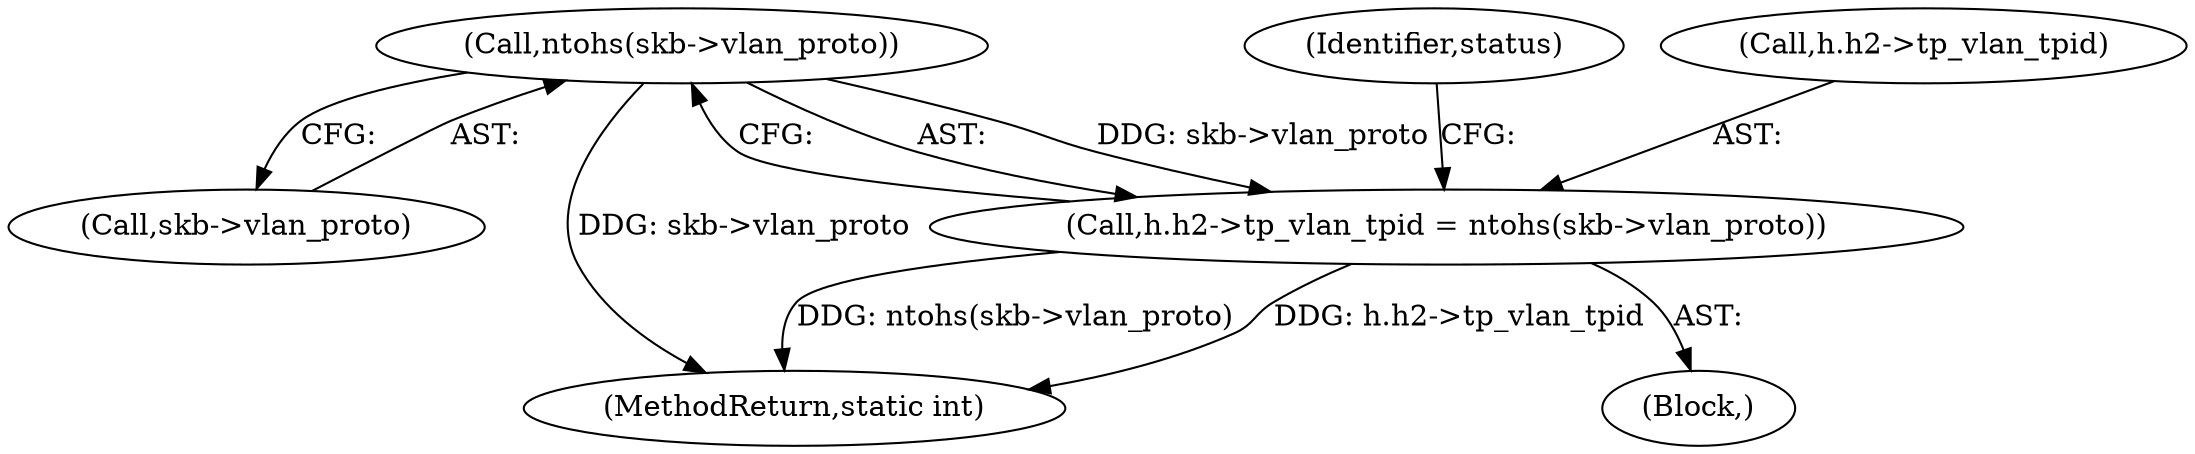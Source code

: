 digraph "0_linux_edbd58be15a957f6a760c4a514cd475217eb97fd@pointer" {
"1000716" [label="(Call,ntohs(skb->vlan_proto))"];
"1000710" [label="(Call,h.h2->tp_vlan_tpid = ntohs(skb->vlan_proto))"];
"1000721" [label="(Identifier,status)"];
"1000701" [label="(Block,)"];
"1000717" [label="(Call,skb->vlan_proto)"];
"1000711" [label="(Call,h.h2->tp_vlan_tpid)"];
"1001022" [label="(MethodReturn,static int)"];
"1000710" [label="(Call,h.h2->tp_vlan_tpid = ntohs(skb->vlan_proto))"];
"1000716" [label="(Call,ntohs(skb->vlan_proto))"];
"1000716" -> "1000710"  [label="AST: "];
"1000716" -> "1000717"  [label="CFG: "];
"1000717" -> "1000716"  [label="AST: "];
"1000710" -> "1000716"  [label="CFG: "];
"1000716" -> "1001022"  [label="DDG: skb->vlan_proto"];
"1000716" -> "1000710"  [label="DDG: skb->vlan_proto"];
"1000710" -> "1000701"  [label="AST: "];
"1000711" -> "1000710"  [label="AST: "];
"1000721" -> "1000710"  [label="CFG: "];
"1000710" -> "1001022"  [label="DDG: ntohs(skb->vlan_proto)"];
"1000710" -> "1001022"  [label="DDG: h.h2->tp_vlan_tpid"];
}

